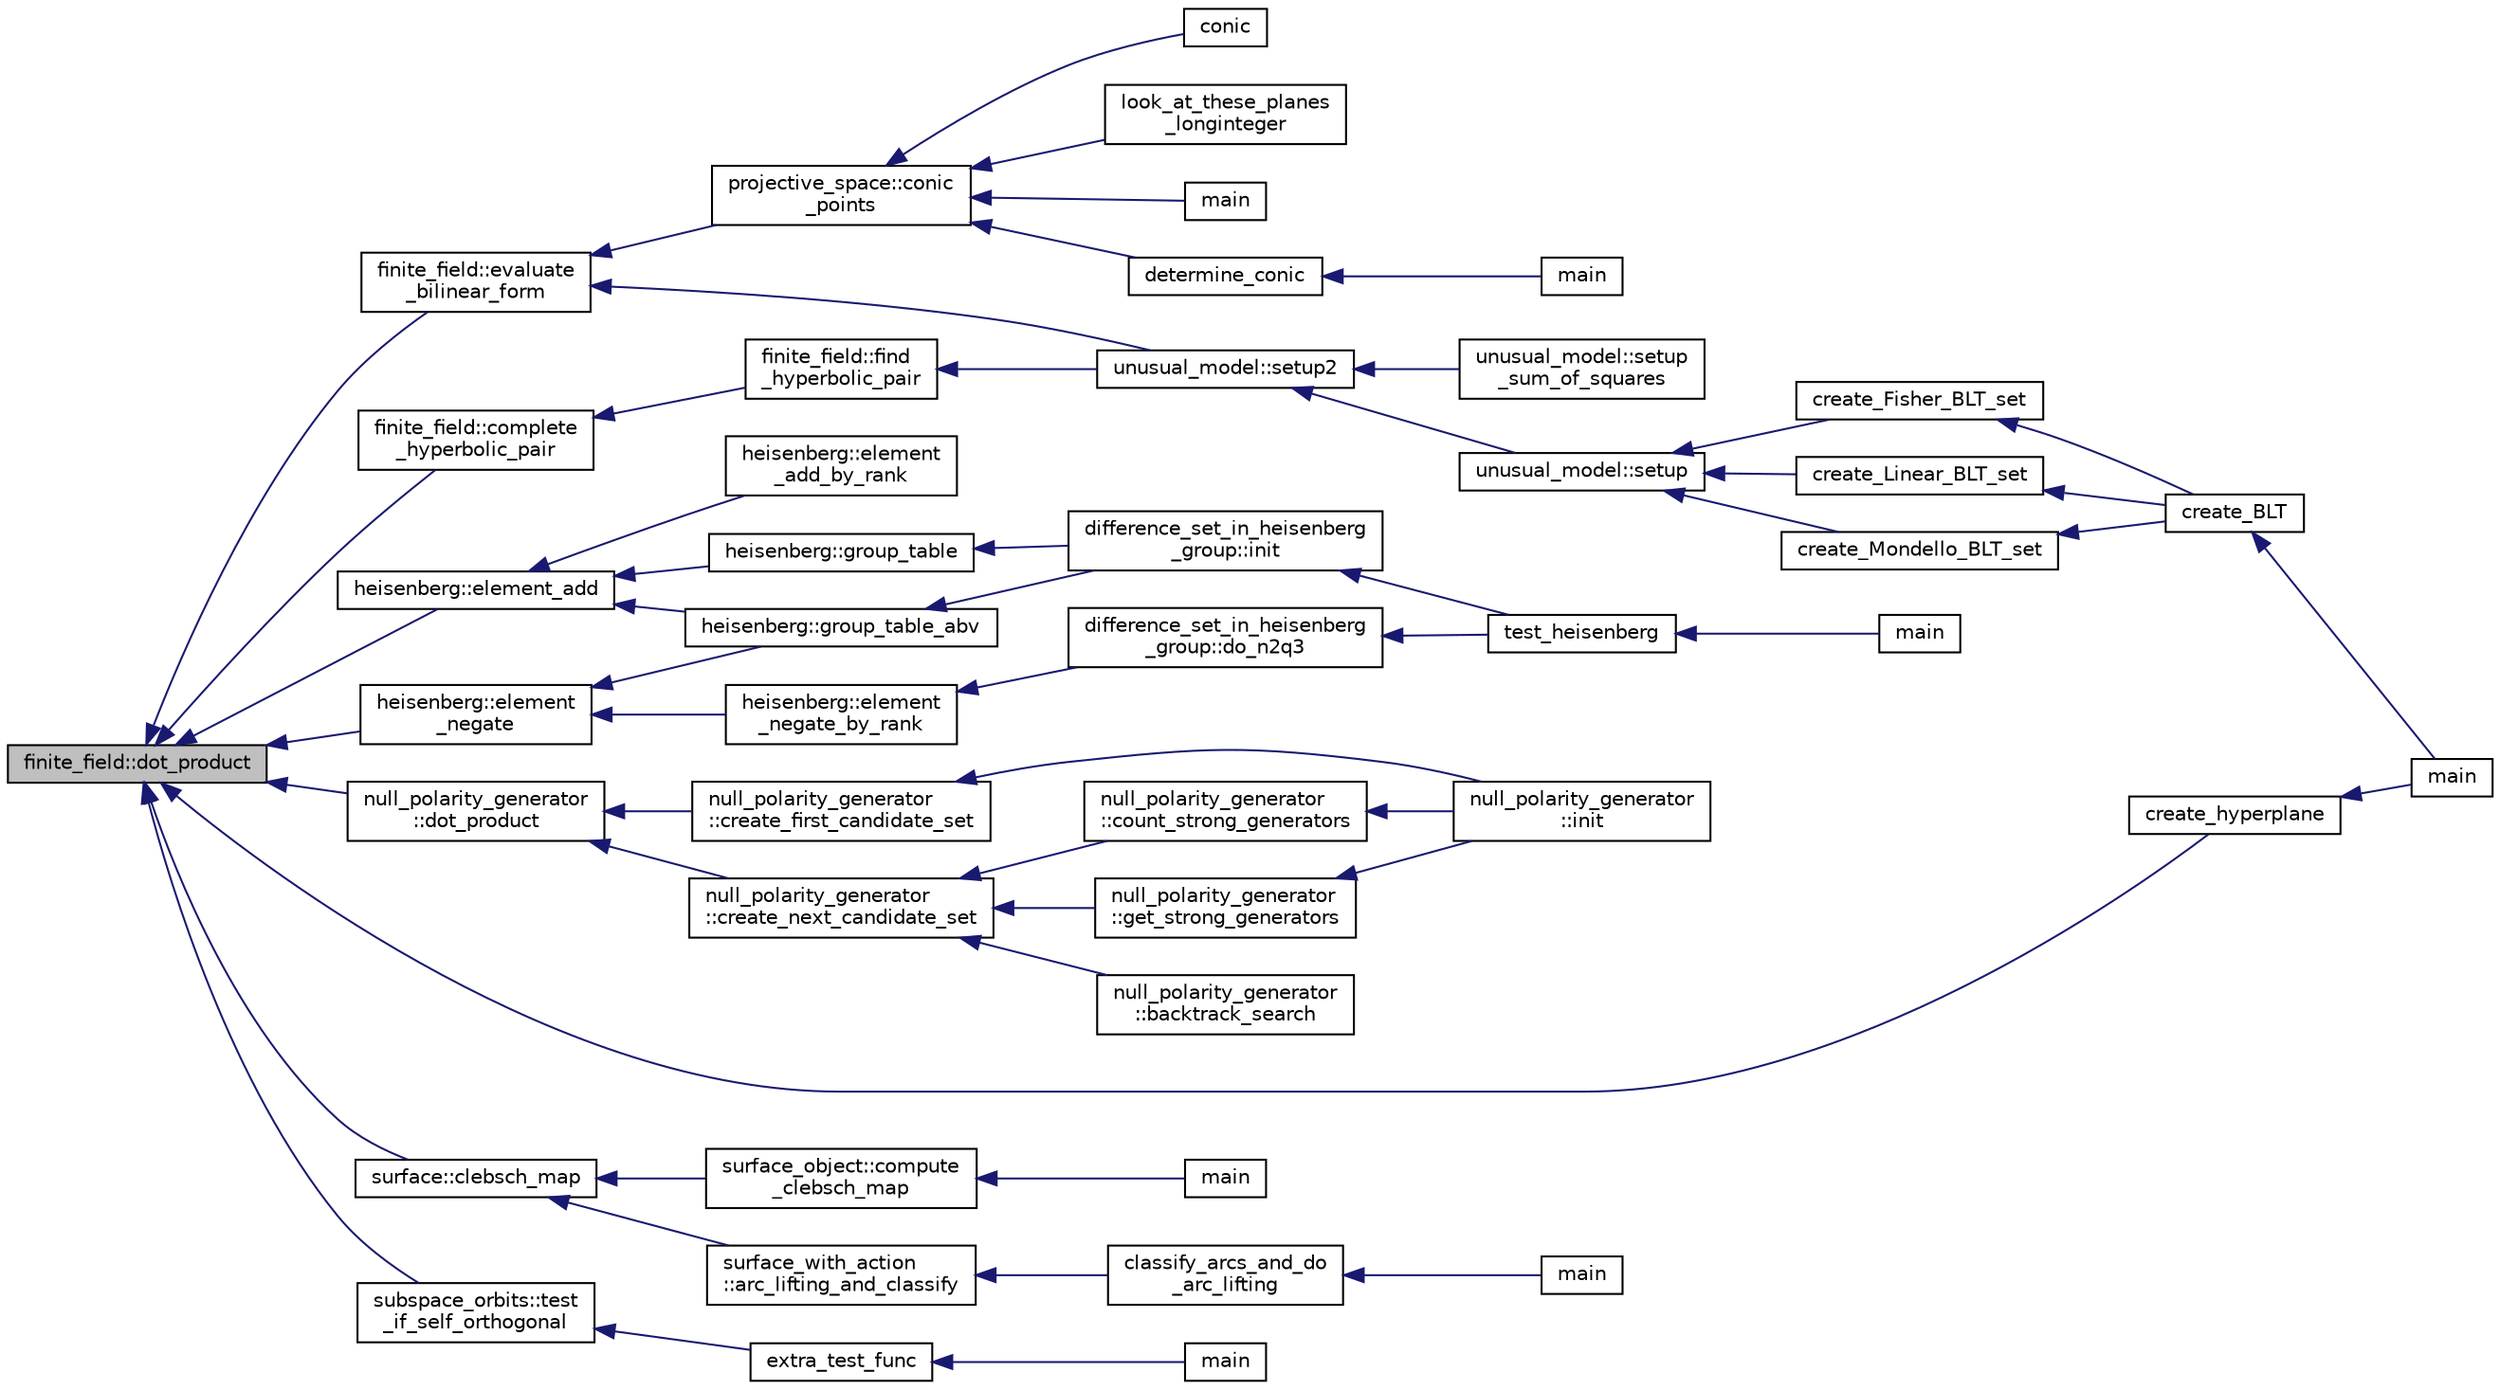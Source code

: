 digraph "finite_field::dot_product"
{
  edge [fontname="Helvetica",fontsize="10",labelfontname="Helvetica",labelfontsize="10"];
  node [fontname="Helvetica",fontsize="10",shape=record];
  rankdir="LR";
  Node2602 [label="finite_field::dot_product",height=0.2,width=0.4,color="black", fillcolor="grey75", style="filled", fontcolor="black"];
  Node2602 -> Node2603 [dir="back",color="midnightblue",fontsize="10",style="solid",fontname="Helvetica"];
  Node2603 [label="finite_field::evaluate\l_bilinear_form",height=0.2,width=0.4,color="black", fillcolor="white", style="filled",URL="$df/d5a/classfinite__field.html#a3dac58d265759e3a5d7c53043d104986"];
  Node2603 -> Node2604 [dir="back",color="midnightblue",fontsize="10",style="solid",fontname="Helvetica"];
  Node2604 [label="projective_space::conic\l_points",height=0.2,width=0.4,color="black", fillcolor="white", style="filled",URL="$d2/d17/classprojective__space.html#ac89e189c57d38120fd83fec078fd59e8"];
  Node2604 -> Node2605 [dir="back",color="midnightblue",fontsize="10",style="solid",fontname="Helvetica"];
  Node2605 [label="conic",height=0.2,width=0.4,color="black", fillcolor="white", style="filled",URL="$d4/de8/conic_8_c.html#a96def9474b981a9d5831a9b48d85d652"];
  Node2604 -> Node2606 [dir="back",color="midnightblue",fontsize="10",style="solid",fontname="Helvetica"];
  Node2606 [label="look_at_these_planes\l_longinteger",height=0.2,width=0.4,color="black", fillcolor="white", style="filled",URL="$da/d90/analyze_8_c.html#ae230005122bb89f7409f5937134b73bf"];
  Node2604 -> Node2607 [dir="back",color="midnightblue",fontsize="10",style="solid",fontname="Helvetica"];
  Node2607 [label="main",height=0.2,width=0.4,color="black", fillcolor="white", style="filled",URL="$de/d27/determine__conic_8_c.html#a3c04138a5bfe5d72780bb7e82a18e627"];
  Node2604 -> Node2608 [dir="back",color="midnightblue",fontsize="10",style="solid",fontname="Helvetica"];
  Node2608 [label="determine_conic",height=0.2,width=0.4,color="black", fillcolor="white", style="filled",URL="$d5/d87/globals_8h.html#a1f36b2be45a6576165929165abb56f1e"];
  Node2608 -> Node2609 [dir="back",color="midnightblue",fontsize="10",style="solid",fontname="Helvetica"];
  Node2609 [label="main",height=0.2,width=0.4,color="black", fillcolor="white", style="filled",URL="$d4/de8/conic_8_c.html#a3c04138a5bfe5d72780bb7e82a18e627"];
  Node2603 -> Node2610 [dir="back",color="midnightblue",fontsize="10",style="solid",fontname="Helvetica"];
  Node2610 [label="unusual_model::setup2",height=0.2,width=0.4,color="black", fillcolor="white", style="filled",URL="$dc/d50/classunusual__model.html#a00f7da705c24f863338828447abf7aae"];
  Node2610 -> Node2611 [dir="back",color="midnightblue",fontsize="10",style="solid",fontname="Helvetica"];
  Node2611 [label="unusual_model::setup\l_sum_of_squares",height=0.2,width=0.4,color="black", fillcolor="white", style="filled",URL="$dc/d50/classunusual__model.html#ab330b51451b34a5291ee5707ef725eff"];
  Node2610 -> Node2612 [dir="back",color="midnightblue",fontsize="10",style="solid",fontname="Helvetica"];
  Node2612 [label="unusual_model::setup",height=0.2,width=0.4,color="black", fillcolor="white", style="filled",URL="$dc/d50/classunusual__model.html#adb517fd342dd2ed2d0cc117211ac1c0d"];
  Node2612 -> Node2613 [dir="back",color="midnightblue",fontsize="10",style="solid",fontname="Helvetica"];
  Node2613 [label="create_Fisher_BLT_set",height=0.2,width=0.4,color="black", fillcolor="white", style="filled",URL="$d4/d67/geometry_8h.html#ad970fc96c238a422a64338691f8b91cc"];
  Node2613 -> Node2614 [dir="back",color="midnightblue",fontsize="10",style="solid",fontname="Helvetica"];
  Node2614 [label="create_BLT",height=0.2,width=0.4,color="black", fillcolor="white", style="filled",URL="$d4/d67/geometry_8h.html#a5a6f4081a90668e2e95f8e4886d241d9"];
  Node2614 -> Node2615 [dir="back",color="midnightblue",fontsize="10",style="solid",fontname="Helvetica"];
  Node2615 [label="main",height=0.2,width=0.4,color="black", fillcolor="white", style="filled",URL="$d4/d6e/make__something_8_c.html#a217dbf8b442f20279ea00b898af96f52"];
  Node2612 -> Node2616 [dir="back",color="midnightblue",fontsize="10",style="solid",fontname="Helvetica"];
  Node2616 [label="create_Linear_BLT_set",height=0.2,width=0.4,color="black", fillcolor="white", style="filled",URL="$d4/d67/geometry_8h.html#a9a35af1dd478ad49c6922240bfff89dd"];
  Node2616 -> Node2614 [dir="back",color="midnightblue",fontsize="10",style="solid",fontname="Helvetica"];
  Node2612 -> Node2617 [dir="back",color="midnightblue",fontsize="10",style="solid",fontname="Helvetica"];
  Node2617 [label="create_Mondello_BLT_set",height=0.2,width=0.4,color="black", fillcolor="white", style="filled",URL="$d4/d67/geometry_8h.html#ab6f68b0ad3b8ccc37d88073576930ea8"];
  Node2617 -> Node2614 [dir="back",color="midnightblue",fontsize="10",style="solid",fontname="Helvetica"];
  Node2602 -> Node2618 [dir="back",color="midnightblue",fontsize="10",style="solid",fontname="Helvetica"];
  Node2618 [label="finite_field::complete\l_hyperbolic_pair",height=0.2,width=0.4,color="black", fillcolor="white", style="filled",URL="$df/d5a/classfinite__field.html#a61c730d58251ae87102c16137053578f"];
  Node2618 -> Node2619 [dir="back",color="midnightblue",fontsize="10",style="solid",fontname="Helvetica"];
  Node2619 [label="finite_field::find\l_hyperbolic_pair",height=0.2,width=0.4,color="black", fillcolor="white", style="filled",URL="$df/d5a/classfinite__field.html#a8702546f7248a1721647e856c6e153a2"];
  Node2619 -> Node2610 [dir="back",color="midnightblue",fontsize="10",style="solid",fontname="Helvetica"];
  Node2602 -> Node2620 [dir="back",color="midnightblue",fontsize="10",style="solid",fontname="Helvetica"];
  Node2620 [label="heisenberg::element_add",height=0.2,width=0.4,color="black", fillcolor="white", style="filled",URL="$d0/d1d/classheisenberg.html#afca08c599ec9225baedede3b0233bdec"];
  Node2620 -> Node2621 [dir="back",color="midnightblue",fontsize="10",style="solid",fontname="Helvetica"];
  Node2621 [label="heisenberg::element\l_add_by_rank",height=0.2,width=0.4,color="black", fillcolor="white", style="filled",URL="$d0/d1d/classheisenberg.html#a204fb1674976610c2853e645fb42fe63"];
  Node2620 -> Node2622 [dir="back",color="midnightblue",fontsize="10",style="solid",fontname="Helvetica"];
  Node2622 [label="heisenberg::group_table",height=0.2,width=0.4,color="black", fillcolor="white", style="filled",URL="$d0/d1d/classheisenberg.html#abe0b5eb10368096b3cb0fca084d00cff"];
  Node2622 -> Node2623 [dir="back",color="midnightblue",fontsize="10",style="solid",fontname="Helvetica"];
  Node2623 [label="difference_set_in_heisenberg\l_group::init",height=0.2,width=0.4,color="black", fillcolor="white", style="filled",URL="$de/d8a/classdifference__set__in__heisenberg__group.html#ab44797f49aa0c8858e79cdb118c0bfd4"];
  Node2623 -> Node2624 [dir="back",color="midnightblue",fontsize="10",style="solid",fontname="Helvetica"];
  Node2624 [label="test_heisenberg",height=0.2,width=0.4,color="black", fillcolor="white", style="filled",URL="$d7/db9/tao_8_c.html#a87d0c5c3b1f228ddbc4f326d3b662c24"];
  Node2624 -> Node2625 [dir="back",color="midnightblue",fontsize="10",style="solid",fontname="Helvetica"];
  Node2625 [label="main",height=0.2,width=0.4,color="black", fillcolor="white", style="filled",URL="$d7/db9/tao_8_c.html#a3c04138a5bfe5d72780bb7e82a18e627"];
  Node2620 -> Node2626 [dir="back",color="midnightblue",fontsize="10",style="solid",fontname="Helvetica"];
  Node2626 [label="heisenberg::group_table_abv",height=0.2,width=0.4,color="black", fillcolor="white", style="filled",URL="$d0/d1d/classheisenberg.html#aaabd8b71c8358a32f89a0ee59470a7b3"];
  Node2626 -> Node2623 [dir="back",color="midnightblue",fontsize="10",style="solid",fontname="Helvetica"];
  Node2602 -> Node2627 [dir="back",color="midnightblue",fontsize="10",style="solid",fontname="Helvetica"];
  Node2627 [label="heisenberg::element\l_negate",height=0.2,width=0.4,color="black", fillcolor="white", style="filled",URL="$d0/d1d/classheisenberg.html#aceccdc4c30ae78320961720b74ec24c1"];
  Node2627 -> Node2628 [dir="back",color="midnightblue",fontsize="10",style="solid",fontname="Helvetica"];
  Node2628 [label="heisenberg::element\l_negate_by_rank",height=0.2,width=0.4,color="black", fillcolor="white", style="filled",URL="$d0/d1d/classheisenberg.html#a1d0d7cab573376418a779a794e8a83a9"];
  Node2628 -> Node2629 [dir="back",color="midnightblue",fontsize="10",style="solid",fontname="Helvetica"];
  Node2629 [label="difference_set_in_heisenberg\l_group::do_n2q3",height=0.2,width=0.4,color="black", fillcolor="white", style="filled",URL="$de/d8a/classdifference__set__in__heisenberg__group.html#aca82ff116dd5d17cfbb311e809b6d023"];
  Node2629 -> Node2624 [dir="back",color="midnightblue",fontsize="10",style="solid",fontname="Helvetica"];
  Node2627 -> Node2626 [dir="back",color="midnightblue",fontsize="10",style="solid",fontname="Helvetica"];
  Node2602 -> Node2630 [dir="back",color="midnightblue",fontsize="10",style="solid",fontname="Helvetica"];
  Node2630 [label="null_polarity_generator\l::dot_product",height=0.2,width=0.4,color="black", fillcolor="white", style="filled",URL="$df/db3/classnull__polarity__generator.html#a8a0397a06453c99aa2265c0d91262654"];
  Node2630 -> Node2631 [dir="back",color="midnightblue",fontsize="10",style="solid",fontname="Helvetica"];
  Node2631 [label="null_polarity_generator\l::create_first_candidate_set",height=0.2,width=0.4,color="black", fillcolor="white", style="filled",URL="$df/db3/classnull__polarity__generator.html#ae1281c1e326a3329dfcb01622f00a703"];
  Node2631 -> Node2632 [dir="back",color="midnightblue",fontsize="10",style="solid",fontname="Helvetica"];
  Node2632 [label="null_polarity_generator\l::init",height=0.2,width=0.4,color="black", fillcolor="white", style="filled",URL="$df/db3/classnull__polarity__generator.html#acb3572953351234f30a9a73debb27646"];
  Node2630 -> Node2633 [dir="back",color="midnightblue",fontsize="10",style="solid",fontname="Helvetica"];
  Node2633 [label="null_polarity_generator\l::create_next_candidate_set",height=0.2,width=0.4,color="black", fillcolor="white", style="filled",URL="$df/db3/classnull__polarity__generator.html#af4928299fd924e288b2639b6ad95a755"];
  Node2633 -> Node2634 [dir="back",color="midnightblue",fontsize="10",style="solid",fontname="Helvetica"];
  Node2634 [label="null_polarity_generator\l::count_strong_generators",height=0.2,width=0.4,color="black", fillcolor="white", style="filled",URL="$df/db3/classnull__polarity__generator.html#a20fe959b6b3327157126eb4468bf028b"];
  Node2634 -> Node2632 [dir="back",color="midnightblue",fontsize="10",style="solid",fontname="Helvetica"];
  Node2633 -> Node2635 [dir="back",color="midnightblue",fontsize="10",style="solid",fontname="Helvetica"];
  Node2635 [label="null_polarity_generator\l::get_strong_generators",height=0.2,width=0.4,color="black", fillcolor="white", style="filled",URL="$df/db3/classnull__polarity__generator.html#a666d587704898cfe3a38b24af1a7052c"];
  Node2635 -> Node2632 [dir="back",color="midnightblue",fontsize="10",style="solid",fontname="Helvetica"];
  Node2633 -> Node2636 [dir="back",color="midnightblue",fontsize="10",style="solid",fontname="Helvetica"];
  Node2636 [label="null_polarity_generator\l::backtrack_search",height=0.2,width=0.4,color="black", fillcolor="white", style="filled",URL="$df/db3/classnull__polarity__generator.html#aff7586e34e067de18575680e72ac9833"];
  Node2602 -> Node2637 [dir="back",color="midnightblue",fontsize="10",style="solid",fontname="Helvetica"];
  Node2637 [label="create_hyperplane",height=0.2,width=0.4,color="black", fillcolor="white", style="filled",URL="$d4/d67/geometry_8h.html#a4e57f558f73ac26de6e0f021b8f671b6"];
  Node2637 -> Node2615 [dir="back",color="midnightblue",fontsize="10",style="solid",fontname="Helvetica"];
  Node2602 -> Node2638 [dir="back",color="midnightblue",fontsize="10",style="solid",fontname="Helvetica"];
  Node2638 [label="surface::clebsch_map",height=0.2,width=0.4,color="black", fillcolor="white", style="filled",URL="$d5/d88/classsurface.html#ab69c3741436f4346b54e86e5d65118ca"];
  Node2638 -> Node2639 [dir="back",color="midnightblue",fontsize="10",style="solid",fontname="Helvetica"];
  Node2639 [label="surface_object::compute\l_clebsch_map",height=0.2,width=0.4,color="black", fillcolor="white", style="filled",URL="$df/df8/classsurface__object.html#a4877151d10c700bb56d0959ef6762ec0"];
  Node2639 -> Node2640 [dir="back",color="midnightblue",fontsize="10",style="solid",fontname="Helvetica"];
  Node2640 [label="main",height=0.2,width=0.4,color="black", fillcolor="white", style="filled",URL="$d2/dfa/create__surface__main_8_c.html#a217dbf8b442f20279ea00b898af96f52"];
  Node2638 -> Node2641 [dir="back",color="midnightblue",fontsize="10",style="solid",fontname="Helvetica"];
  Node2641 [label="surface_with_action\l::arc_lifting_and_classify",height=0.2,width=0.4,color="black", fillcolor="white", style="filled",URL="$d8/df9/classsurface__with__action.html#a62a3948f830c59e09ef94937650a07a4"];
  Node2641 -> Node2642 [dir="back",color="midnightblue",fontsize="10",style="solid",fontname="Helvetica"];
  Node2642 [label="classify_arcs_and_do\l_arc_lifting",height=0.2,width=0.4,color="black", fillcolor="white", style="filled",URL="$d6/dc3/arc__lifting__main_8_c.html#afdd7be16f16b8c71e9a72fe5f6a0b59c"];
  Node2642 -> Node2643 [dir="back",color="midnightblue",fontsize="10",style="solid",fontname="Helvetica"];
  Node2643 [label="main",height=0.2,width=0.4,color="black", fillcolor="white", style="filled",URL="$d6/dc3/arc__lifting__main_8_c.html#a217dbf8b442f20279ea00b898af96f52"];
  Node2602 -> Node2644 [dir="back",color="midnightblue",fontsize="10",style="solid",fontname="Helvetica"];
  Node2644 [label="subspace_orbits::test\l_if_self_orthogonal",height=0.2,width=0.4,color="black", fillcolor="white", style="filled",URL="$d2/d9f/classsubspace__orbits.html#a865c2e94829c9c3b90a4edb9aabefc26"];
  Node2644 -> Node2645 [dir="back",color="midnightblue",fontsize="10",style="solid",fontname="Helvetica"];
  Node2645 [label="extra_test_func",height=0.2,width=0.4,color="black", fillcolor="white", style="filled",URL="$da/dd5/subspace__orbits__main_8_c.html#ad2f7f94724afe202bba758e5e93330e4"];
  Node2645 -> Node2646 [dir="back",color="midnightblue",fontsize="10",style="solid",fontname="Helvetica"];
  Node2646 [label="main",height=0.2,width=0.4,color="black", fillcolor="white", style="filled",URL="$da/dd5/subspace__orbits__main_8_c.html#a217dbf8b442f20279ea00b898af96f52"];
}
